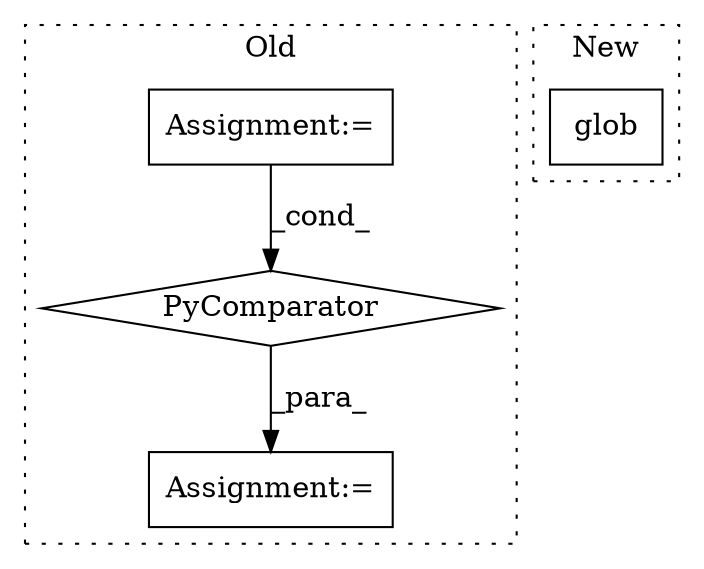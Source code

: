 digraph G {
subgraph cluster0 {
1 [label="PyComparator" a="113" s="1407" l="23" shape="diamond"];
3 [label="Assignment:=" a="7" s="1407" l="23" shape="box"];
4 [label="Assignment:=" a="7" s="1097" l="12" shape="box"];
label = "Old";
style="dotted";
}
subgraph cluster1 {
2 [label="glob" a="32" s="966,1016" l="5,1" shape="box"];
label = "New";
style="dotted";
}
1 -> 4 [label="_para_"];
3 -> 1 [label="_cond_"];
}